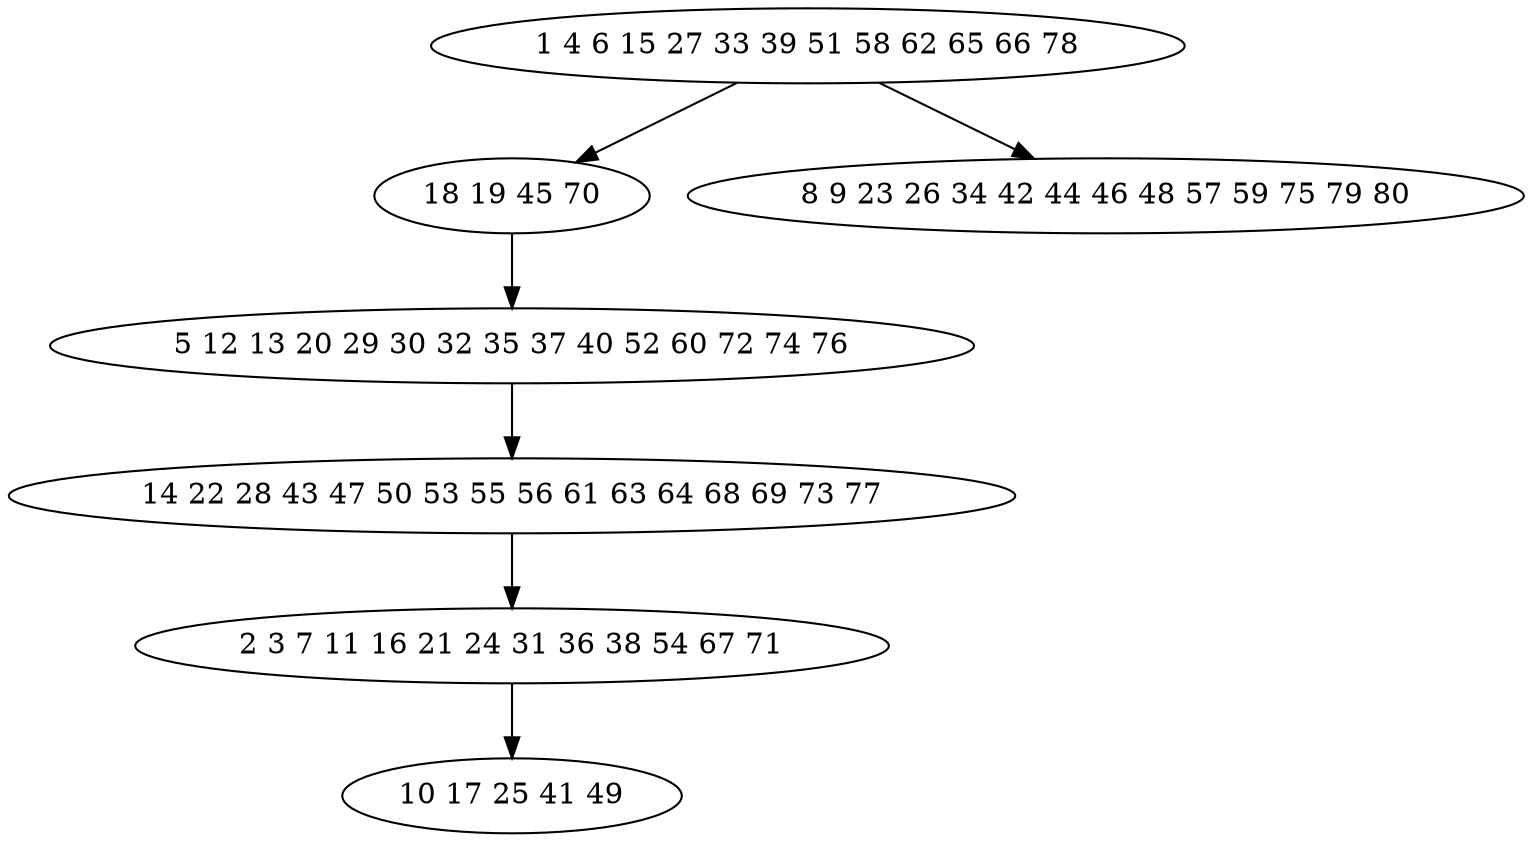 digraph true_tree {
	"0" -> "1"
	"1" -> "2"
	"2" -> "3"
	"3" -> "4"
	"0" -> "5"
	"4" -> "6"
	"0" [label="1 4 6 15 27 33 39 51 58 62 65 66 78"];
	"1" [label="18 19 45 70"];
	"2" [label="5 12 13 20 29 30 32 35 37 40 52 60 72 74 76"];
	"3" [label="14 22 28 43 47 50 53 55 56 61 63 64 68 69 73 77"];
	"4" [label="2 3 7 11 16 21 24 31 36 38 54 67 71"];
	"5" [label="8 9 23 26 34 42 44 46 48 57 59 75 79 80"];
	"6" [label="10 17 25 41 49"];
}
